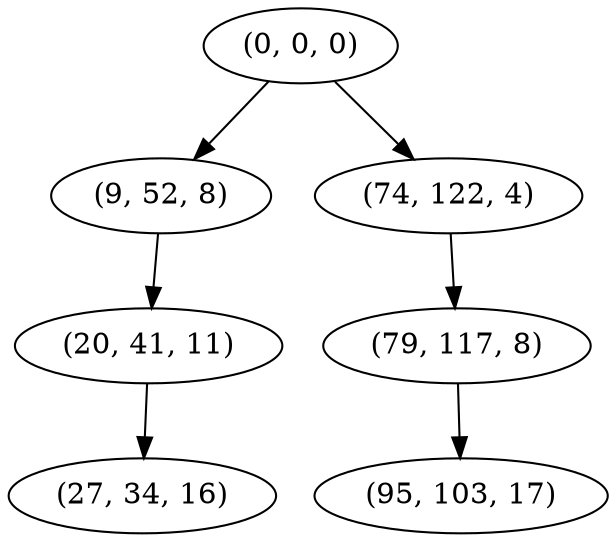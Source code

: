 digraph tree {
    "(0, 0, 0)";
    "(9, 52, 8)";
    "(20, 41, 11)";
    "(27, 34, 16)";
    "(74, 122, 4)";
    "(79, 117, 8)";
    "(95, 103, 17)";
    "(0, 0, 0)" -> "(9, 52, 8)";
    "(0, 0, 0)" -> "(74, 122, 4)";
    "(9, 52, 8)" -> "(20, 41, 11)";
    "(20, 41, 11)" -> "(27, 34, 16)";
    "(74, 122, 4)" -> "(79, 117, 8)";
    "(79, 117, 8)" -> "(95, 103, 17)";
}
